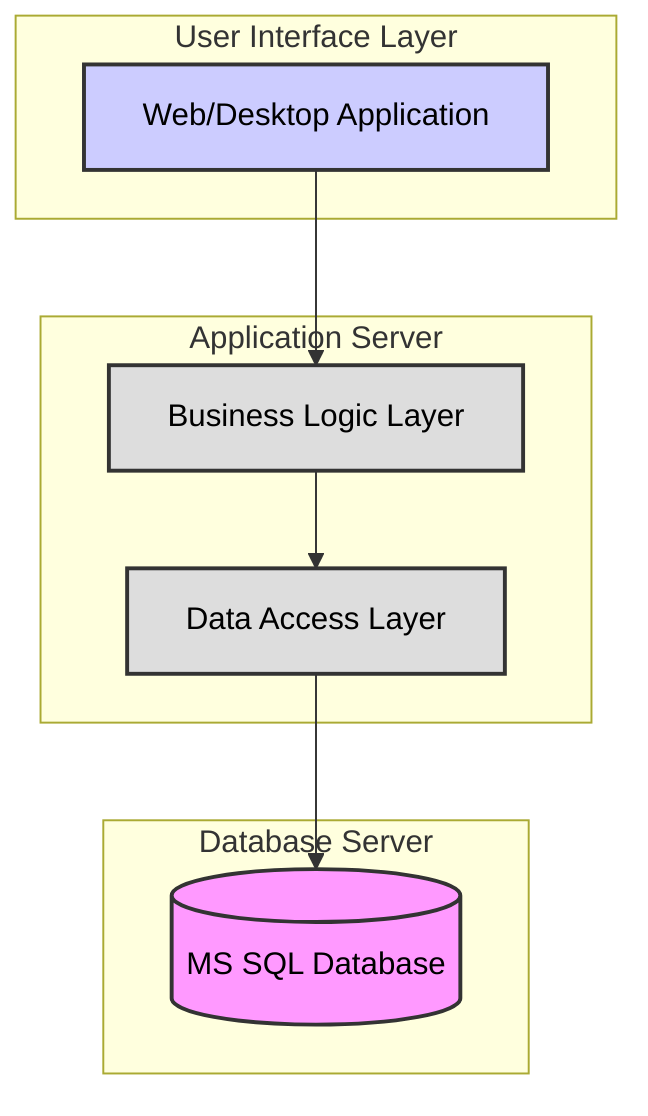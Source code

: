 %% System Component Diagram
%% Using standard Mermaid flowchart syntax

flowchart TD
    %% User Interface Layer
    subgraph UI[User Interface Layer]
        UI_Web[Web/Desktop Application]
    end
    
    %% Application Server Layer
    subgraph AppServer[Application Server]
        App_Logic[Business Logic Layer]
        Data_Access[Data Access Layer]
    end
    
    %% Database Layer
    subgraph DB_Server[Database Server]
        DB[(MS SQL Database)]
    end
    
    %% Connections
    UI_Web --> App_Logic
    App_Logic --> Data_Access
    Data_Access --> DB
    
    %% Styling
    classDef uiStyle fill:#ccf,stroke:#333,stroke-width:2px,color:#000
    classDef appStyle fill:#ddd,stroke:#333,stroke-width:2px,color:#000
    classDef dbStyle fill:#f9f,stroke:#333,stroke-width:2px,color:#000
    
    class UI_Web uiStyle
    class App_Logic,Data_Access appStyle
    class DB dbStyle